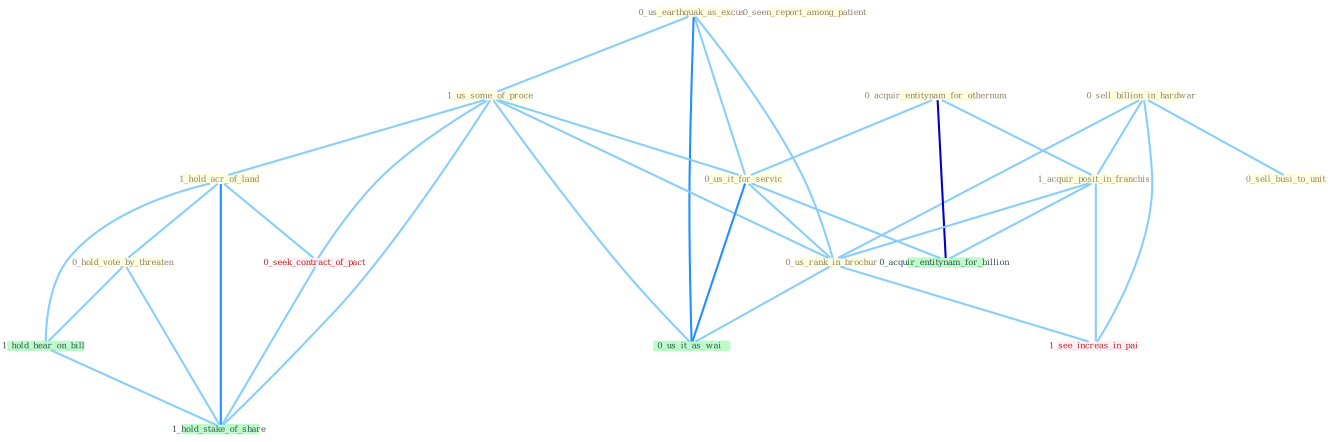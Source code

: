 Graph G{ 
    node
    [shape=polygon,style=filled,width=.5,height=.06,color="#BDFCC9",fixedsize=true,fontsize=4,
    fontcolor="#2f4f4f"];
    {node
    [color="#ffffe0", fontcolor="#8b7d6b"] "0_us_earthquak_as_excus " "1_us_some_of_proce " "0_sell_billion_in_hardwar " "0_acquir_entitynam_for_othernum " "1_hold_acr_of_land " "0_sell_busi_to_unit " "0_seen_report_among_patient " "0_hold_vote_by_threaten " "0_us_it_for_servic " "1_acquir_posit_in_franchis " "0_us_rank_in_brochur "}
{node [color="#fff0f5", fontcolor="#b22222"] "0_seek_contract_of_pact " "1_see_increas_in_pai "}
edge [color="#B0E2FF"];

	"0_us_earthquak_as_excus " -- "1_us_some_of_proce " [w="1", color="#87cefa" ];
	"0_us_earthquak_as_excus " -- "0_us_it_for_servic " [w="1", color="#87cefa" ];
	"0_us_earthquak_as_excus " -- "0_us_rank_in_brochur " [w="1", color="#87cefa" ];
	"0_us_earthquak_as_excus " -- "0_us_it_as_wai " [w="2", color="#1e90ff" , len=0.8];
	"1_us_some_of_proce " -- "1_hold_acr_of_land " [w="1", color="#87cefa" ];
	"1_us_some_of_proce " -- "0_us_it_for_servic " [w="1", color="#87cefa" ];
	"1_us_some_of_proce " -- "0_us_rank_in_brochur " [w="1", color="#87cefa" ];
	"1_us_some_of_proce " -- "0_seek_contract_of_pact " [w="1", color="#87cefa" ];
	"1_us_some_of_proce " -- "0_us_it_as_wai " [w="1", color="#87cefa" ];
	"1_us_some_of_proce " -- "1_hold_stake_of_share " [w="1", color="#87cefa" ];
	"0_sell_billion_in_hardwar " -- "0_sell_busi_to_unit " [w="1", color="#87cefa" ];
	"0_sell_billion_in_hardwar " -- "1_acquir_posit_in_franchis " [w="1", color="#87cefa" ];
	"0_sell_billion_in_hardwar " -- "0_us_rank_in_brochur " [w="1", color="#87cefa" ];
	"0_sell_billion_in_hardwar " -- "1_see_increas_in_pai " [w="1", color="#87cefa" ];
	"0_acquir_entitynam_for_othernum " -- "0_us_it_for_servic " [w="1", color="#87cefa" ];
	"0_acquir_entitynam_for_othernum " -- "1_acquir_posit_in_franchis " [w="1", color="#87cefa" ];
	"0_acquir_entitynam_for_othernum " -- "0_acquir_entitynam_for_billion " [w="3", color="#0000cd" , len=0.6];
	"1_hold_acr_of_land " -- "0_hold_vote_by_threaten " [w="1", color="#87cefa" ];
	"1_hold_acr_of_land " -- "0_seek_contract_of_pact " [w="1", color="#87cefa" ];
	"1_hold_acr_of_land " -- "1_hold_hear_on_bill " [w="1", color="#87cefa" ];
	"1_hold_acr_of_land " -- "1_hold_stake_of_share " [w="2", color="#1e90ff" , len=0.8];
	"0_hold_vote_by_threaten " -- "1_hold_hear_on_bill " [w="1", color="#87cefa" ];
	"0_hold_vote_by_threaten " -- "1_hold_stake_of_share " [w="1", color="#87cefa" ];
	"0_us_it_for_servic " -- "0_us_rank_in_brochur " [w="1", color="#87cefa" ];
	"0_us_it_for_servic " -- "0_us_it_as_wai " [w="2", color="#1e90ff" , len=0.8];
	"0_us_it_for_servic " -- "0_acquir_entitynam_for_billion " [w="1", color="#87cefa" ];
	"1_acquir_posit_in_franchis " -- "0_us_rank_in_brochur " [w="1", color="#87cefa" ];
	"1_acquir_posit_in_franchis " -- "0_acquir_entitynam_for_billion " [w="1", color="#87cefa" ];
	"1_acquir_posit_in_franchis " -- "1_see_increas_in_pai " [w="1", color="#87cefa" ];
	"0_us_rank_in_brochur " -- "0_us_it_as_wai " [w="1", color="#87cefa" ];
	"0_us_rank_in_brochur " -- "1_see_increas_in_pai " [w="1", color="#87cefa" ];
	"0_seek_contract_of_pact " -- "1_hold_stake_of_share " [w="1", color="#87cefa" ];
	"1_hold_hear_on_bill " -- "1_hold_stake_of_share " [w="1", color="#87cefa" ];
}